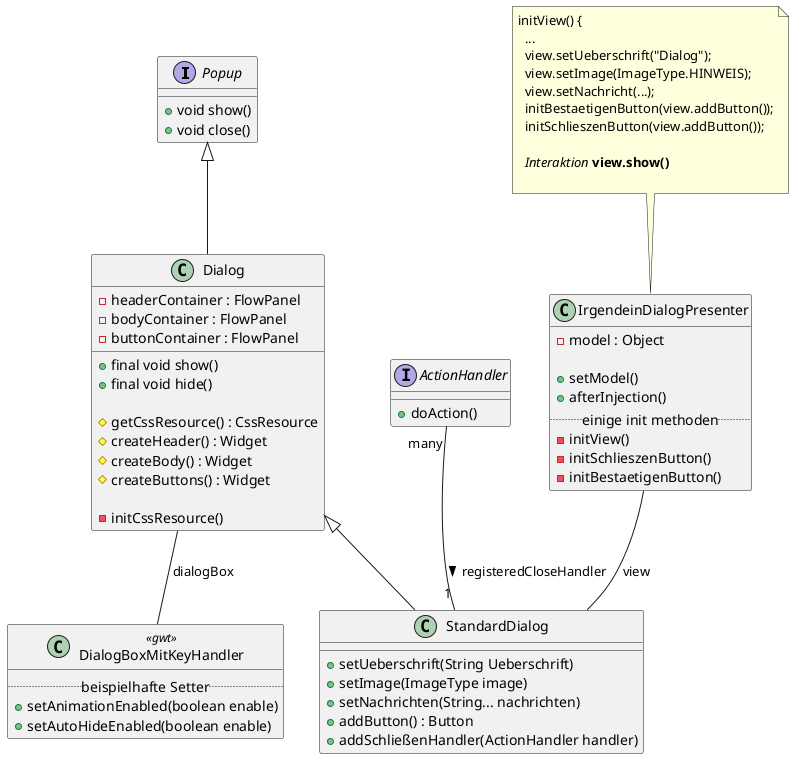 @startuml

interface Popup {
  + void show()
  + void close()
}

Popup <|-- Dialog

class Dialog {
  - headerContainer : FlowPanel
  - bodyContainer : FlowPanel
  - buttonContainer : FlowPanel

  + final void show()
  + final void hide()

  # getCssResource() : CssResource
  # createHeader() : Widget
  # createBody() : Widget
  # createButtons() : Widget

  - initCssResource()
}

Dialog -- DialogBoxMitKeyHandler : dialogBox

class DialogBoxMitKeyHandler << gwt >>
class DialogBoxMitKeyHandler {
  .. beispielhafte Setter ..
  + setAnimationEnabled(boolean enable)
  + setAutoHideEnabled(boolean enable)
}

Dialog <|-- StandardDialog

interface ActionHandler {
  + doAction()
}

ActionHandler "many" -- "1" StandardDialog : > registeredCloseHandler

class StandardDialog {
  + setUeberschrift(String Ueberschrift)
  + setImage(ImageType image)
  + setNachrichten(String... nachrichten)
  + addButton() : Button
  + addSchließenHandler(ActionHandler handler)
}

IrgendeinDialogPresenter -- StandardDialog : view

class IrgendeinDialogPresenter {
  - model : Object

  + setModel()
  + afterInjection()
  .. einige init methoden ..
  - initView()
  - initSchlieszenButton()
  - initBestaetigenButton()
}

note top of IrgendeinDialogPresenter
  initView() {
    ...
    view.setUeberschrift("Dialog");
    view.setImage(ImageType.HINWEIS);
    view.setNachricht(...);
    initBestaetigenButton(view.addButton());
    initSchlieszenButton(view.addButton());

    <i>Interaktion</i> <b>view.show()</b>

end note

@enduml